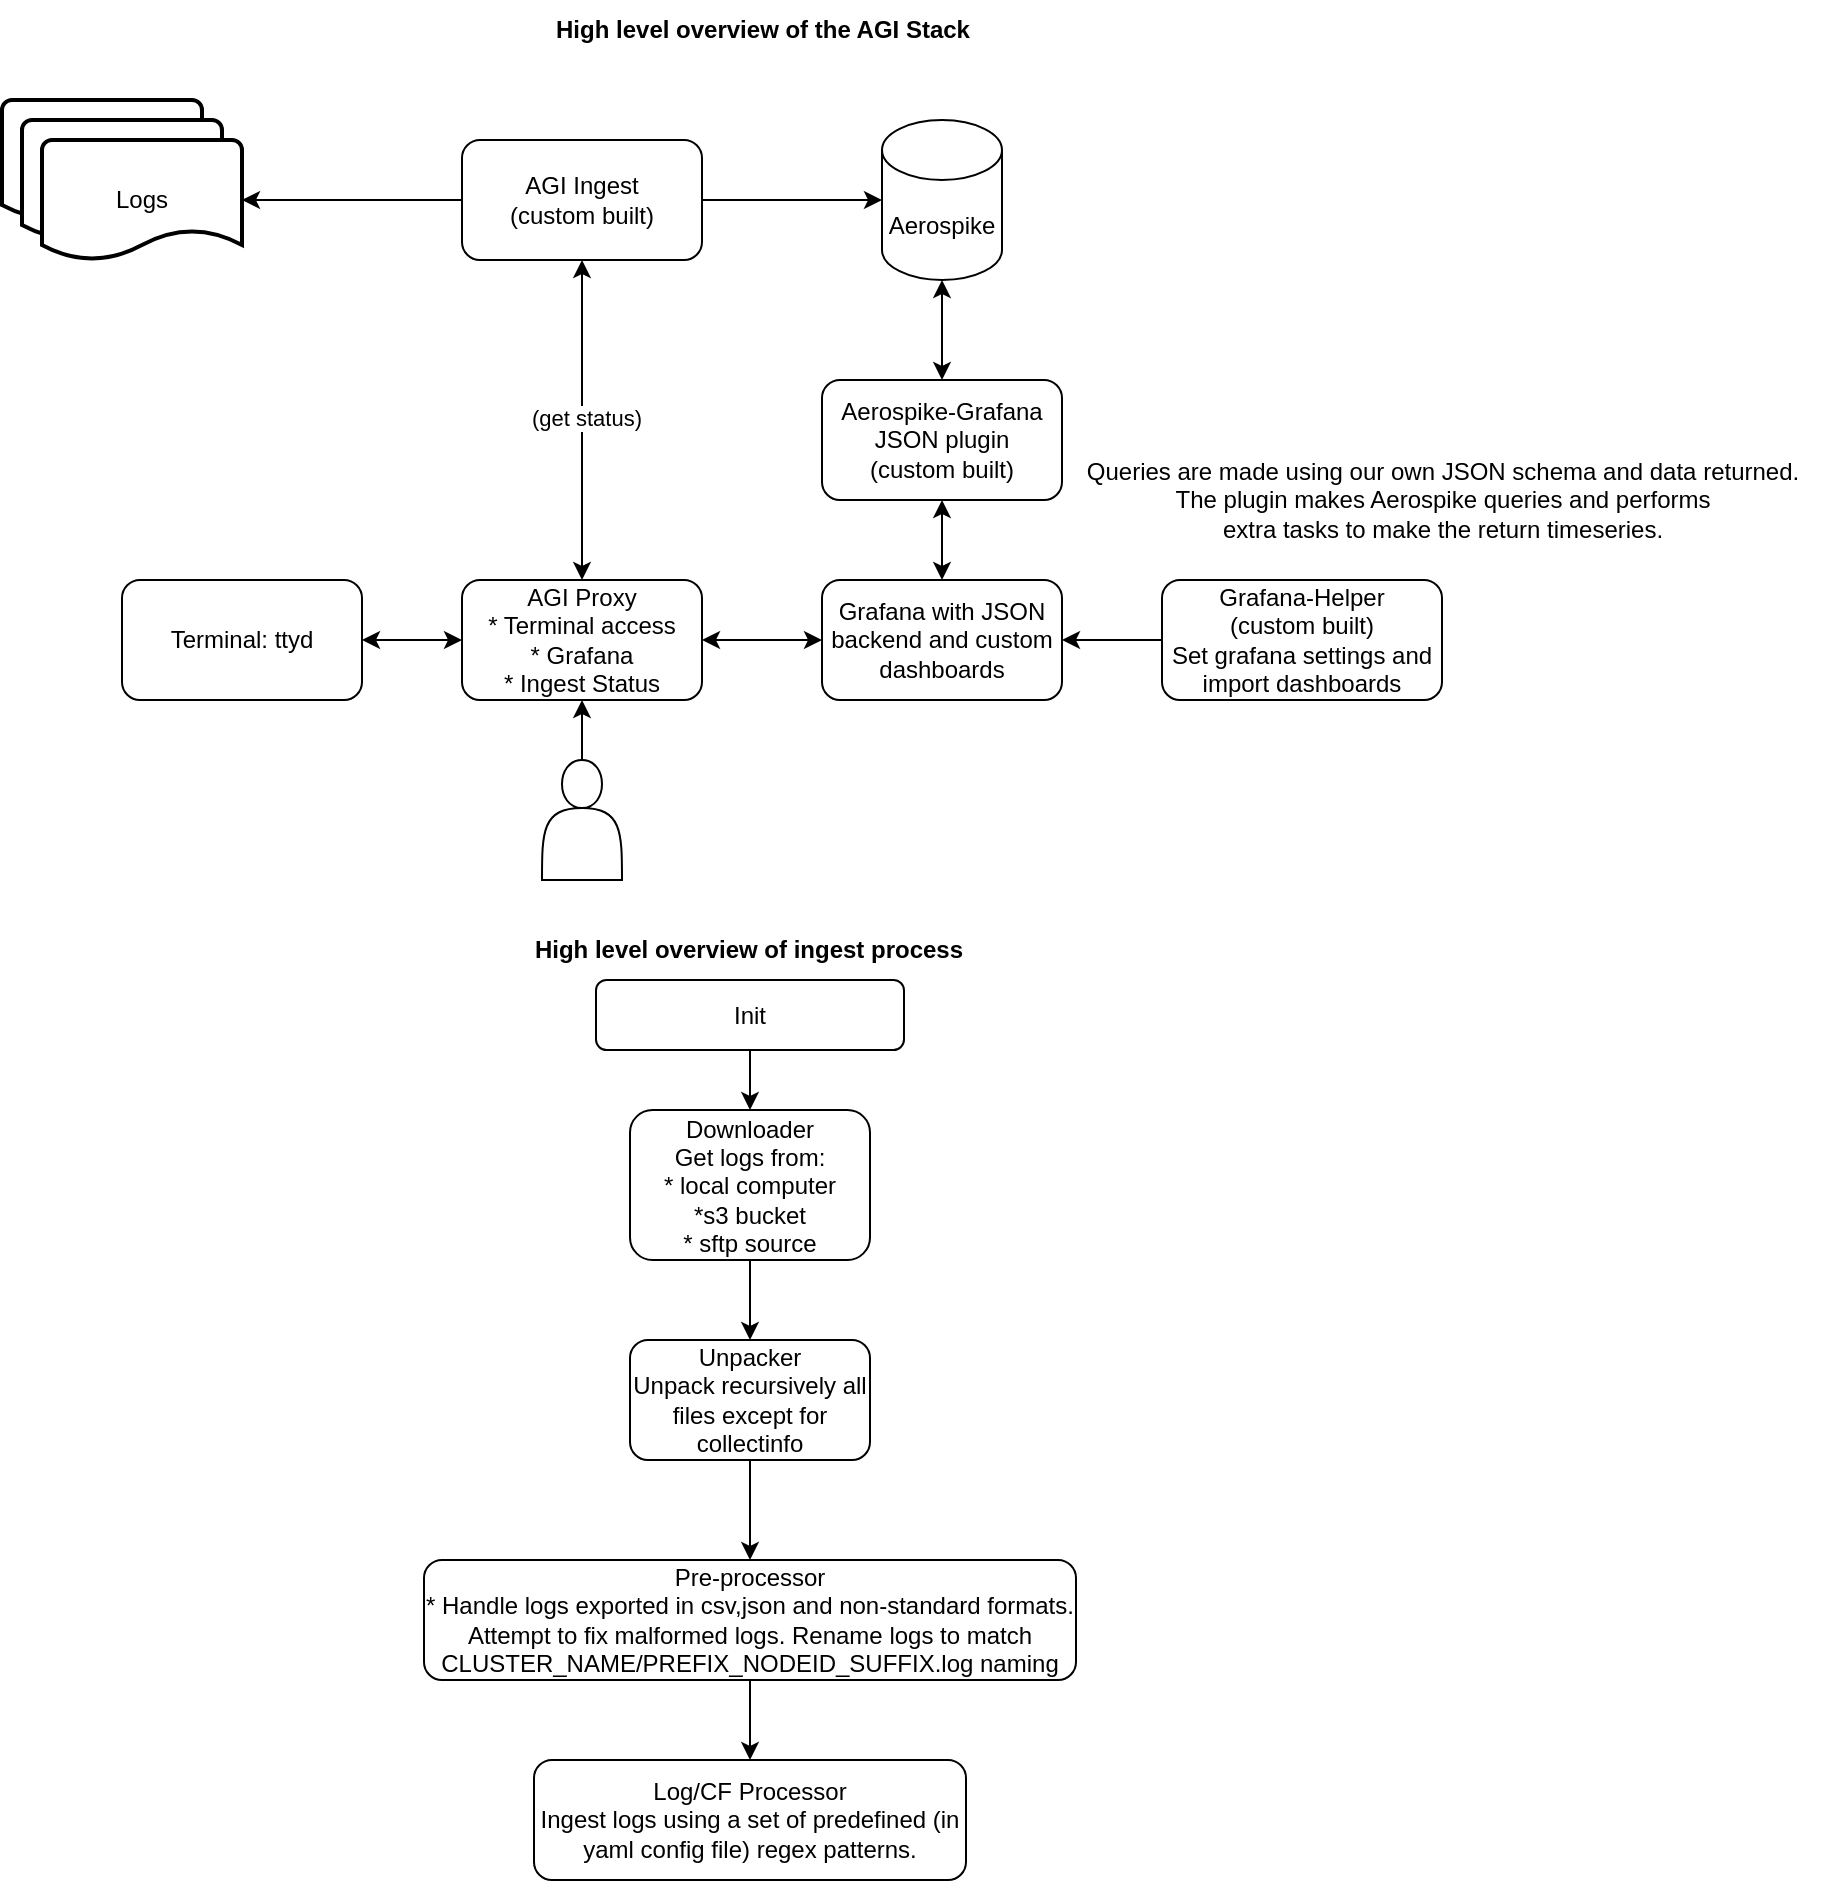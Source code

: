 <mxfile version="24.0.2" type="device">
  <diagram name="Page-1" id="CEb-oPqE9XrqnwlMbbt6">
    <mxGraphModel dx="2522" dy="1288" grid="1" gridSize="10" guides="1" tooltips="1" connect="1" arrows="1" fold="1" page="1" pageScale="1" pageWidth="827" pageHeight="1169" math="0" shadow="0">
      <root>
        <mxCell id="0" />
        <mxCell id="1" parent="0" />
        <mxCell id="zbE8wVzPaJokBNCUcgeQ-2" value="Logs" style="strokeWidth=2;html=1;shape=mxgraph.flowchart.document2;whiteSpace=wrap;size=0.25;" vertex="1" parent="1">
          <mxGeometry x="40" y="80" width="100" height="60" as="geometry" />
        </mxCell>
        <mxCell id="zbE8wVzPaJokBNCUcgeQ-5" value="Logs" style="strokeWidth=2;html=1;shape=mxgraph.flowchart.document2;whiteSpace=wrap;size=0.25;" vertex="1" parent="1">
          <mxGeometry x="50" y="90" width="100" height="60" as="geometry" />
        </mxCell>
        <mxCell id="zbE8wVzPaJokBNCUcgeQ-6" value="Logs" style="strokeWidth=2;html=1;shape=mxgraph.flowchart.document2;whiteSpace=wrap;size=0.25;" vertex="1" parent="1">
          <mxGeometry x="60" y="100" width="100" height="60" as="geometry" />
        </mxCell>
        <mxCell id="zbE8wVzPaJokBNCUcgeQ-8" value="" style="edgeStyle=orthogonalEdgeStyle;rounded=0;orthogonalLoop=1;jettySize=auto;html=1;" edge="1" parent="1" source="zbE8wVzPaJokBNCUcgeQ-7" target="zbE8wVzPaJokBNCUcgeQ-6">
          <mxGeometry relative="1" as="geometry" />
        </mxCell>
        <mxCell id="zbE8wVzPaJokBNCUcgeQ-12" value="" style="edgeStyle=orthogonalEdgeStyle;rounded=0;orthogonalLoop=1;jettySize=auto;html=1;" edge="1" parent="1" source="zbE8wVzPaJokBNCUcgeQ-7" target="zbE8wVzPaJokBNCUcgeQ-11">
          <mxGeometry relative="1" as="geometry" />
        </mxCell>
        <mxCell id="zbE8wVzPaJokBNCUcgeQ-7" value="AGI Ingest&lt;div&gt;(custom built)&lt;/div&gt;" style="rounded=1;whiteSpace=wrap;html=1;" vertex="1" parent="1">
          <mxGeometry x="270" y="100" width="120" height="60" as="geometry" />
        </mxCell>
        <mxCell id="zbE8wVzPaJokBNCUcgeQ-11" value="Aerospike" style="shape=cylinder3;whiteSpace=wrap;html=1;boundedLbl=1;backgroundOutline=1;size=15;" vertex="1" parent="1">
          <mxGeometry x="480" y="90" width="60" height="80" as="geometry" />
        </mxCell>
        <mxCell id="zbE8wVzPaJokBNCUcgeQ-15" value="" style="edgeStyle=orthogonalEdgeStyle;rounded=0;orthogonalLoop=1;jettySize=auto;html=1;" edge="1" parent="1" source="zbE8wVzPaJokBNCUcgeQ-13" target="zbE8wVzPaJokBNCUcgeQ-14">
          <mxGeometry relative="1" as="geometry" />
        </mxCell>
        <mxCell id="zbE8wVzPaJokBNCUcgeQ-13" value="" style="shape=actor;whiteSpace=wrap;html=1;" vertex="1" parent="1">
          <mxGeometry x="310" y="410" width="40" height="60" as="geometry" />
        </mxCell>
        <mxCell id="zbE8wVzPaJokBNCUcgeQ-14" value="AGI Proxy&lt;div&gt;* Terminal access&lt;/div&gt;&lt;div&gt;* Grafana&lt;/div&gt;&lt;div&gt;* Ingest Status&lt;/div&gt;" style="rounded=1;whiteSpace=wrap;html=1;" vertex="1" parent="1">
          <mxGeometry x="270" y="320" width="120" height="60" as="geometry" />
        </mxCell>
        <mxCell id="zbE8wVzPaJokBNCUcgeQ-16" value="Grafana with JSON backend and custom dashboards" style="rounded=1;whiteSpace=wrap;html=1;" vertex="1" parent="1">
          <mxGeometry x="450" y="320" width="120" height="60" as="geometry" />
        </mxCell>
        <mxCell id="zbE8wVzPaJokBNCUcgeQ-17" value="Aerospike-Grafana JSON&amp;nbsp;&lt;span style=&quot;background-color: initial;&quot;&gt;plugin&lt;/span&gt;&lt;div&gt;&lt;span style=&quot;background-color: initial;&quot;&gt;(custom built)&lt;/span&gt;&lt;/div&gt;" style="rounded=1;whiteSpace=wrap;html=1;" vertex="1" parent="1">
          <mxGeometry x="450" y="220" width="120" height="60" as="geometry" />
        </mxCell>
        <mxCell id="zbE8wVzPaJokBNCUcgeQ-18" value="" style="endArrow=classic;startArrow=classic;html=1;rounded=0;exitX=0.5;exitY=0;exitDx=0;exitDy=0;entryX=0.5;entryY=1;entryDx=0;entryDy=0;" edge="1" parent="1" source="zbE8wVzPaJokBNCUcgeQ-16" target="zbE8wVzPaJokBNCUcgeQ-17">
          <mxGeometry width="50" height="50" relative="1" as="geometry">
            <mxPoint x="620" y="330" as="sourcePoint" />
            <mxPoint x="670" y="280" as="targetPoint" />
          </mxGeometry>
        </mxCell>
        <mxCell id="zbE8wVzPaJokBNCUcgeQ-19" value="" style="endArrow=classic;startArrow=classic;html=1;rounded=0;exitX=0.5;exitY=0;exitDx=0;exitDy=0;entryX=0.5;entryY=1;entryDx=0;entryDy=0;entryPerimeter=0;" edge="1" parent="1" source="zbE8wVzPaJokBNCUcgeQ-17" target="zbE8wVzPaJokBNCUcgeQ-11">
          <mxGeometry width="50" height="50" relative="1" as="geometry">
            <mxPoint x="510" y="330" as="sourcePoint" />
            <mxPoint x="510" y="290" as="targetPoint" />
          </mxGeometry>
        </mxCell>
        <mxCell id="zbE8wVzPaJokBNCUcgeQ-20" value="Terminal: ttyd" style="rounded=1;whiteSpace=wrap;html=1;" vertex="1" parent="1">
          <mxGeometry x="100" y="320" width="120" height="60" as="geometry" />
        </mxCell>
        <mxCell id="zbE8wVzPaJokBNCUcgeQ-21" value="" style="endArrow=classic;startArrow=classic;html=1;rounded=0;entryX=0.5;entryY=1;entryDx=0;entryDy=0;exitX=0.5;exitY=0;exitDx=0;exitDy=0;" edge="1" parent="1" source="zbE8wVzPaJokBNCUcgeQ-14" target="zbE8wVzPaJokBNCUcgeQ-7">
          <mxGeometry width="50" height="50" relative="1" as="geometry">
            <mxPoint x="300" y="270" as="sourcePoint" />
            <mxPoint x="350" y="220" as="targetPoint" />
          </mxGeometry>
        </mxCell>
        <mxCell id="zbE8wVzPaJokBNCUcgeQ-40" value="(get status)" style="edgeLabel;html=1;align=center;verticalAlign=middle;resizable=0;points=[];" vertex="1" connectable="0" parent="zbE8wVzPaJokBNCUcgeQ-21">
          <mxGeometry x="0.013" y="-2" relative="1" as="geometry">
            <mxPoint as="offset" />
          </mxGeometry>
        </mxCell>
        <mxCell id="zbE8wVzPaJokBNCUcgeQ-22" value="" style="endArrow=classic;startArrow=classic;html=1;rounded=0;exitX=1;exitY=0.5;exitDx=0;exitDy=0;entryX=0;entryY=0.5;entryDx=0;entryDy=0;" edge="1" parent="1" source="zbE8wVzPaJokBNCUcgeQ-14" target="zbE8wVzPaJokBNCUcgeQ-16">
          <mxGeometry width="50" height="50" relative="1" as="geometry">
            <mxPoint x="400" y="380" as="sourcePoint" />
            <mxPoint x="450" y="330" as="targetPoint" />
          </mxGeometry>
        </mxCell>
        <mxCell id="zbE8wVzPaJokBNCUcgeQ-23" value="" style="endArrow=classic;startArrow=classic;html=1;rounded=0;entryX=0;entryY=0.5;entryDx=0;entryDy=0;exitX=1;exitY=0.5;exitDx=0;exitDy=0;" edge="1" parent="1" source="zbE8wVzPaJokBNCUcgeQ-20" target="zbE8wVzPaJokBNCUcgeQ-14">
          <mxGeometry width="50" height="50" relative="1" as="geometry">
            <mxPoint x="220" y="470" as="sourcePoint" />
            <mxPoint x="270" y="420" as="targetPoint" />
          </mxGeometry>
        </mxCell>
        <mxCell id="zbE8wVzPaJokBNCUcgeQ-24" value="High level overview of the AGI Stack" style="text;html=1;align=center;verticalAlign=middle;whiteSpace=wrap;rounded=0;fontStyle=1" vertex="1" parent="1">
          <mxGeometry x="311" y="30" width="219" height="30" as="geometry" />
        </mxCell>
        <mxCell id="zbE8wVzPaJokBNCUcgeQ-26" value="High level overview of ingest process" style="text;html=1;align=center;verticalAlign=middle;whiteSpace=wrap;rounded=0;fontStyle=1" vertex="1" parent="1">
          <mxGeometry x="304" y="490" width="219" height="30" as="geometry" />
        </mxCell>
        <mxCell id="zbE8wVzPaJokBNCUcgeQ-28" value="" style="edgeStyle=orthogonalEdgeStyle;rounded=0;orthogonalLoop=1;jettySize=auto;html=1;" edge="1" parent="1" source="zbE8wVzPaJokBNCUcgeQ-27" target="zbE8wVzPaJokBNCUcgeQ-16">
          <mxGeometry relative="1" as="geometry" />
        </mxCell>
        <mxCell id="zbE8wVzPaJokBNCUcgeQ-27" value="Grafana-Helper&lt;div&gt;(custom built)&lt;/div&gt;&lt;div&gt;Set grafana settings and import dashboards&lt;/div&gt;" style="rounded=1;whiteSpace=wrap;html=1;" vertex="1" parent="1">
          <mxGeometry x="620" y="320" width="140" height="60" as="geometry" />
        </mxCell>
        <mxCell id="zbE8wVzPaJokBNCUcgeQ-31" value="" style="edgeStyle=orthogonalEdgeStyle;rounded=0;orthogonalLoop=1;jettySize=auto;html=1;" edge="1" parent="1" source="zbE8wVzPaJokBNCUcgeQ-29" target="zbE8wVzPaJokBNCUcgeQ-30">
          <mxGeometry relative="1" as="geometry" />
        </mxCell>
        <mxCell id="zbE8wVzPaJokBNCUcgeQ-29" value="Init" style="rounded=1;whiteSpace=wrap;html=1;" vertex="1" parent="1">
          <mxGeometry x="337" y="520" width="154" height="35" as="geometry" />
        </mxCell>
        <mxCell id="zbE8wVzPaJokBNCUcgeQ-33" value="" style="edgeStyle=orthogonalEdgeStyle;rounded=0;orthogonalLoop=1;jettySize=auto;html=1;" edge="1" parent="1" source="zbE8wVzPaJokBNCUcgeQ-30" target="zbE8wVzPaJokBNCUcgeQ-32">
          <mxGeometry relative="1" as="geometry" />
        </mxCell>
        <mxCell id="zbE8wVzPaJokBNCUcgeQ-30" value="Downloader&lt;div&gt;Get logs from:&lt;/div&gt;&lt;div&gt;* local computer&lt;/div&gt;&lt;div&gt;*s3 bucket&lt;/div&gt;&lt;div&gt;* sftp source&lt;/div&gt;" style="whiteSpace=wrap;html=1;rounded=1;" vertex="1" parent="1">
          <mxGeometry x="354" y="585" width="120" height="75" as="geometry" />
        </mxCell>
        <mxCell id="zbE8wVzPaJokBNCUcgeQ-35" value="" style="edgeStyle=orthogonalEdgeStyle;rounded=0;orthogonalLoop=1;jettySize=auto;html=1;" edge="1" parent="1" source="zbE8wVzPaJokBNCUcgeQ-32" target="zbE8wVzPaJokBNCUcgeQ-34">
          <mxGeometry relative="1" as="geometry" />
        </mxCell>
        <mxCell id="zbE8wVzPaJokBNCUcgeQ-32" value="Unpacker&lt;div&gt;Unpack recursively all files except for collectinfo&lt;/div&gt;" style="whiteSpace=wrap;html=1;rounded=1;" vertex="1" parent="1">
          <mxGeometry x="354" y="700" width="120" height="60" as="geometry" />
        </mxCell>
        <mxCell id="zbE8wVzPaJokBNCUcgeQ-39" value="" style="edgeStyle=orthogonalEdgeStyle;rounded=0;orthogonalLoop=1;jettySize=auto;html=1;" edge="1" parent="1" source="zbE8wVzPaJokBNCUcgeQ-34" target="zbE8wVzPaJokBNCUcgeQ-38">
          <mxGeometry relative="1" as="geometry" />
        </mxCell>
        <mxCell id="zbE8wVzPaJokBNCUcgeQ-34" value="Pre-processor&lt;div&gt;* Handle logs exported in csv,json and non-standard formats. Attempt to fix malformed logs. Rename logs to match CLUSTER_NAME/PREFIX_NODEID_SUFFIX.log naming&lt;/div&gt;" style="whiteSpace=wrap;html=1;rounded=1;" vertex="1" parent="1">
          <mxGeometry x="251" y="810" width="326" height="60" as="geometry" />
        </mxCell>
        <mxCell id="zbE8wVzPaJokBNCUcgeQ-37" value="Queries are made using our own JSON schema and data returned.&lt;div&gt;The plugin makes Aerospike queries and performs&lt;/div&gt;&lt;div&gt;extra tasks to make the return timeseries.&lt;/div&gt;" style="text;html=1;align=center;verticalAlign=middle;resizable=0;points=[];autosize=1;strokeColor=none;fillColor=none;" vertex="1" parent="1">
          <mxGeometry x="570" y="250" width="380" height="60" as="geometry" />
        </mxCell>
        <mxCell id="zbE8wVzPaJokBNCUcgeQ-38" value="Log/CF Processor&lt;div&gt;Ingest logs using a set of predefined (in yaml config file) regex patterns.&lt;/div&gt;" style="whiteSpace=wrap;html=1;rounded=1;" vertex="1" parent="1">
          <mxGeometry x="306" y="910" width="216" height="60" as="geometry" />
        </mxCell>
      </root>
    </mxGraphModel>
  </diagram>
</mxfile>
